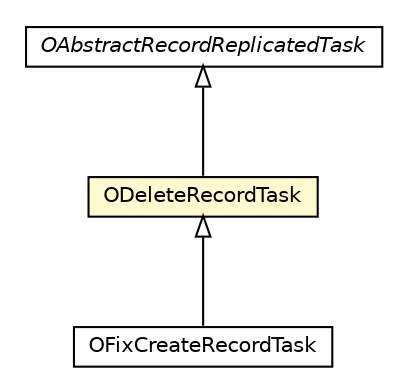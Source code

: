 #!/usr/local/bin/dot
#
# Class diagram 
# Generated by UMLGraph version R5_6-24-gf6e263 (http://www.umlgraph.org/)
#

digraph G {
	edge [fontname="Helvetica",fontsize=10,labelfontname="Helvetica",labelfontsize=10];
	node [fontname="Helvetica",fontsize=10,shape=plaintext];
	nodesep=0.25;
	ranksep=0.5;
	// com.orientechnologies.orient.server.distributed.task.OAbstractRecordReplicatedTask
	c1464822 [label=<<table title="com.orientechnologies.orient.server.distributed.task.OAbstractRecordReplicatedTask" border="0" cellborder="1" cellspacing="0" cellpadding="2" port="p" href="../../task/OAbstractRecordReplicatedTask.html">
		<tr><td><table border="0" cellspacing="0" cellpadding="1">
<tr><td align="center" balign="center"><font face="Helvetica-Oblique"> OAbstractRecordReplicatedTask </font></td></tr>
		</table></td></tr>
		</table>>, URL="../../task/OAbstractRecordReplicatedTask.html", fontname="Helvetica", fontcolor="black", fontsize=10.0];
	// com.orientechnologies.orient.server.distributed.impl.task.ODeleteRecordTask
	c1465060 [label=<<table title="com.orientechnologies.orient.server.distributed.impl.task.ODeleteRecordTask" border="0" cellborder="1" cellspacing="0" cellpadding="2" port="p" bgcolor="lemonChiffon" href="./ODeleteRecordTask.html">
		<tr><td><table border="0" cellspacing="0" cellpadding="1">
<tr><td align="center" balign="center"> ODeleteRecordTask </td></tr>
		</table></td></tr>
		</table>>, URL="./ODeleteRecordTask.html", fontname="Helvetica", fontcolor="black", fontsize=10.0];
	// com.orientechnologies.orient.server.distributed.impl.task.OFixCreateRecordTask
	c1465089 [label=<<table title="com.orientechnologies.orient.server.distributed.impl.task.OFixCreateRecordTask" border="0" cellborder="1" cellspacing="0" cellpadding="2" port="p" href="./OFixCreateRecordTask.html">
		<tr><td><table border="0" cellspacing="0" cellpadding="1">
<tr><td align="center" balign="center"> OFixCreateRecordTask </td></tr>
		</table></td></tr>
		</table>>, URL="./OFixCreateRecordTask.html", fontname="Helvetica", fontcolor="black", fontsize=10.0];
	//com.orientechnologies.orient.server.distributed.impl.task.ODeleteRecordTask extends com.orientechnologies.orient.server.distributed.task.OAbstractRecordReplicatedTask
	c1464822:p -> c1465060:p [dir=back,arrowtail=empty];
	//com.orientechnologies.orient.server.distributed.impl.task.OFixCreateRecordTask extends com.orientechnologies.orient.server.distributed.impl.task.ODeleteRecordTask
	c1465060:p -> c1465089:p [dir=back,arrowtail=empty];
}

